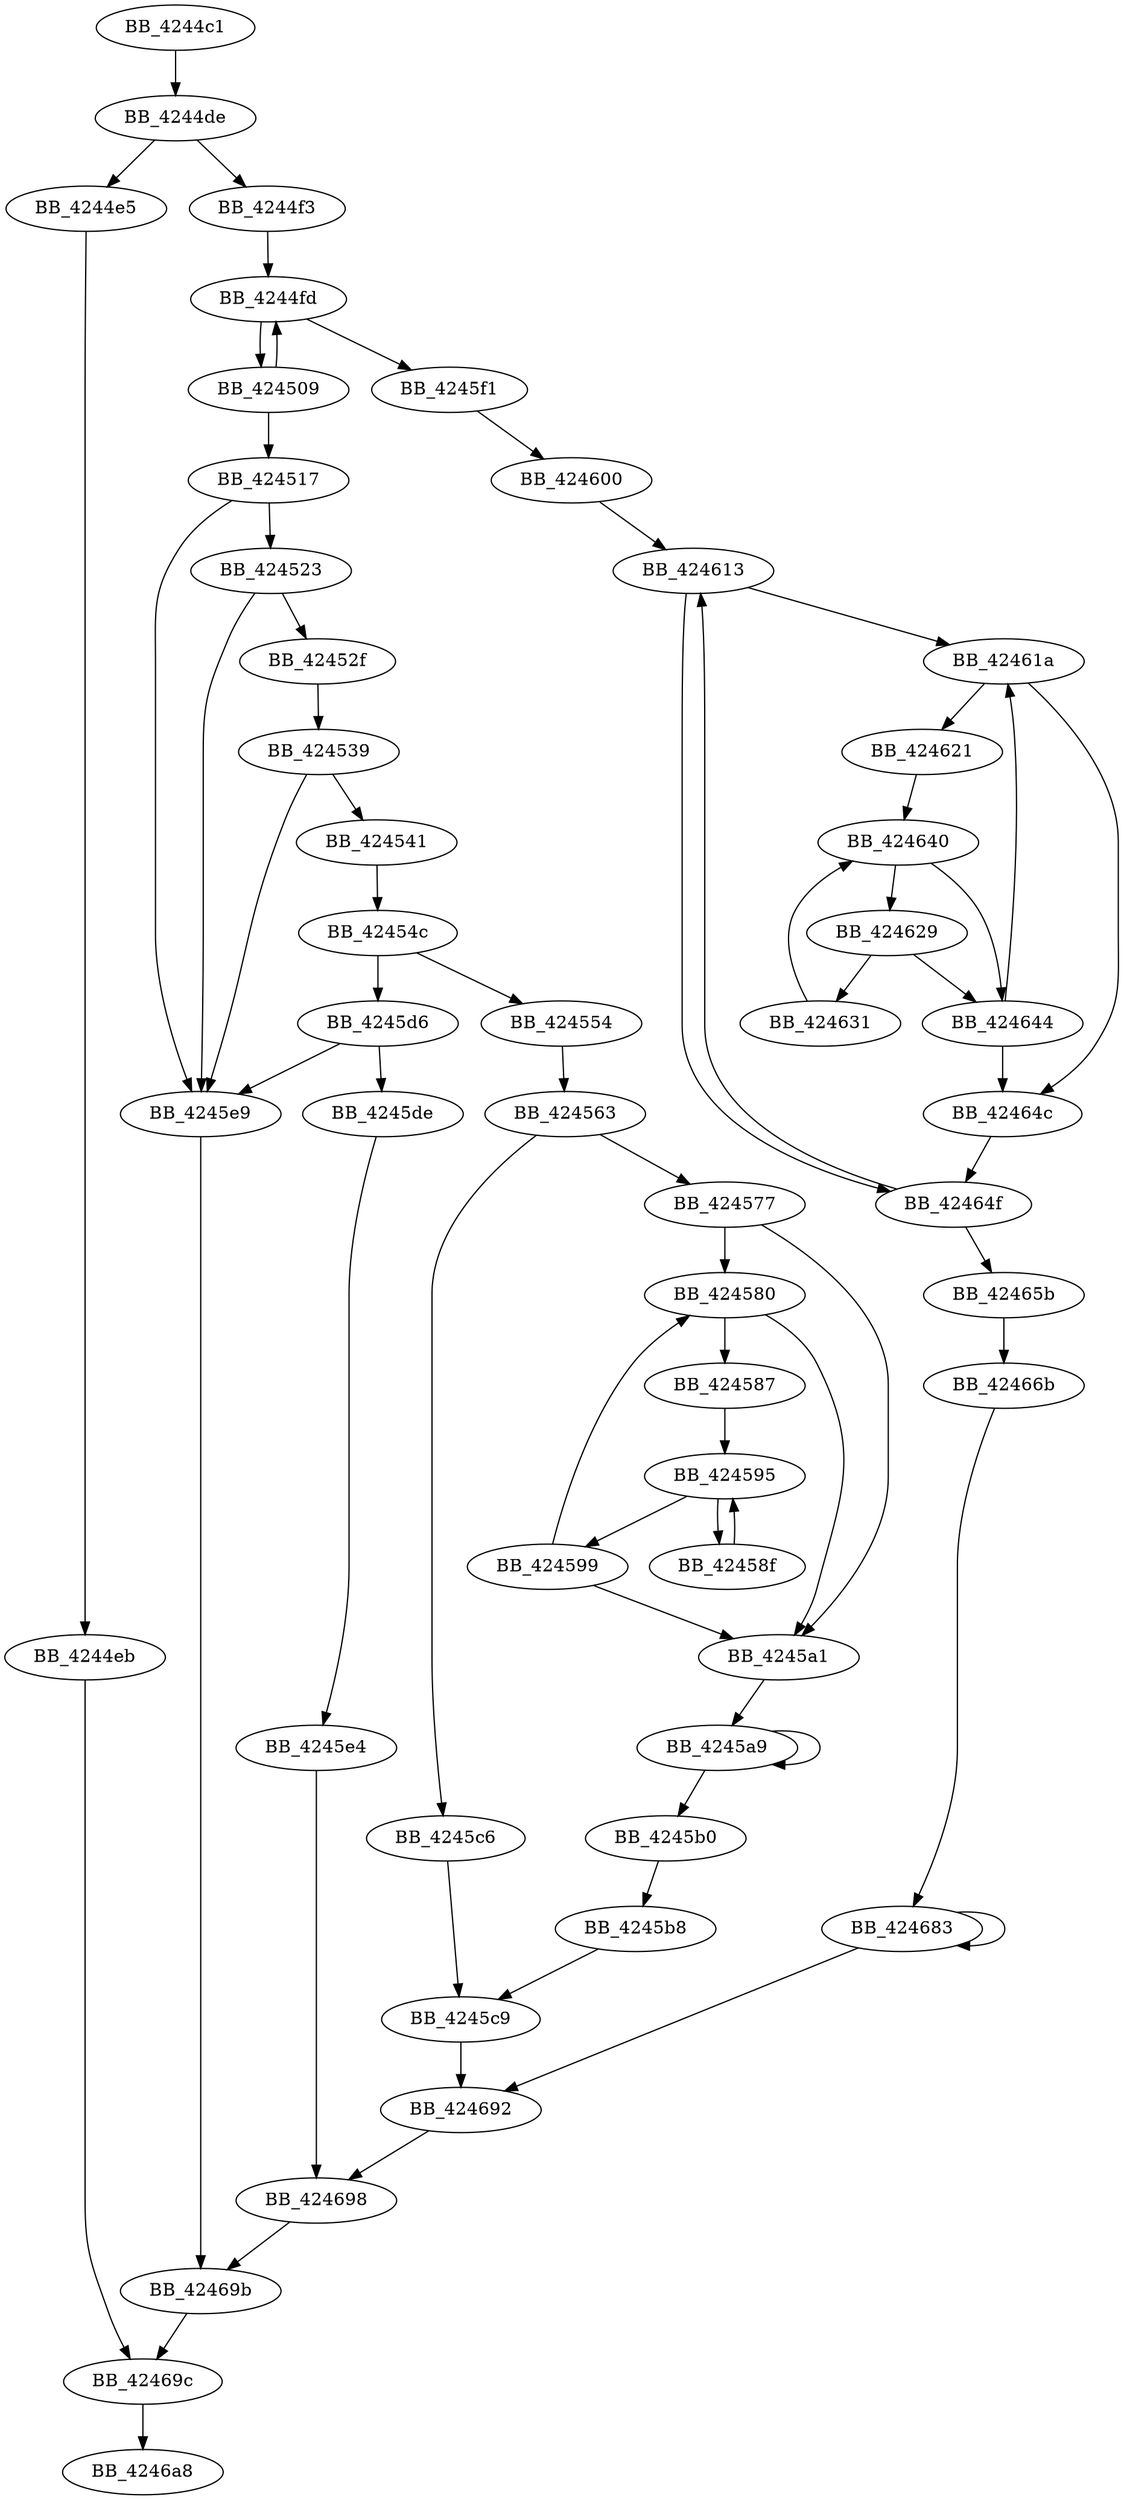 DiGraph __setmbcp_nolock{
BB_4244c1->BB_4244de
BB_4244de->BB_4244e5
BB_4244de->BB_4244f3
BB_4244e5->BB_4244eb
BB_4244eb->BB_42469c
BB_4244f3->BB_4244fd
BB_4244fd->BB_424509
BB_4244fd->BB_4245f1
BB_424509->BB_4244fd
BB_424509->BB_424517
BB_424517->BB_424523
BB_424517->BB_4245e9
BB_424523->BB_42452f
BB_424523->BB_4245e9
BB_42452f->BB_424539
BB_424539->BB_424541
BB_424539->BB_4245e9
BB_424541->BB_42454c
BB_42454c->BB_424554
BB_42454c->BB_4245d6
BB_424554->BB_424563
BB_424563->BB_424577
BB_424563->BB_4245c6
BB_424577->BB_424580
BB_424577->BB_4245a1
BB_424580->BB_424587
BB_424580->BB_4245a1
BB_424587->BB_424595
BB_42458f->BB_424595
BB_424595->BB_42458f
BB_424595->BB_424599
BB_424599->BB_424580
BB_424599->BB_4245a1
BB_4245a1->BB_4245a9
BB_4245a9->BB_4245a9
BB_4245a9->BB_4245b0
BB_4245b0->BB_4245b8
BB_4245b8->BB_4245c9
BB_4245c6->BB_4245c9
BB_4245c9->BB_424692
BB_4245d6->BB_4245de
BB_4245d6->BB_4245e9
BB_4245de->BB_4245e4
BB_4245e4->BB_424698
BB_4245e9->BB_42469b
BB_4245f1->BB_424600
BB_424600->BB_424613
BB_424613->BB_42461a
BB_424613->BB_42464f
BB_42461a->BB_424621
BB_42461a->BB_42464c
BB_424621->BB_424640
BB_424629->BB_424631
BB_424629->BB_424644
BB_424631->BB_424640
BB_424640->BB_424629
BB_424640->BB_424644
BB_424644->BB_42461a
BB_424644->BB_42464c
BB_42464c->BB_42464f
BB_42464f->BB_424613
BB_42464f->BB_42465b
BB_42465b->BB_42466b
BB_42466b->BB_424683
BB_424683->BB_424683
BB_424683->BB_424692
BB_424692->BB_424698
BB_424698->BB_42469b
BB_42469b->BB_42469c
BB_42469c->BB_4246a8
}
